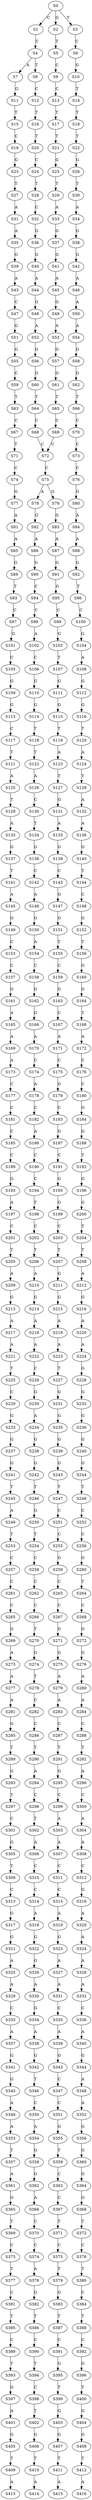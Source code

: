 strict digraph  {
	S0 -> S1 [ label = C ];
	S0 -> S2 [ label = G ];
	S0 -> S3 [ label = T ];
	S1 -> S4 [ label = C ];
	S2 -> S5 [ label = T ];
	S3 -> S6 [ label = C ];
	S4 -> S7 [ label = A ];
	S4 -> S8 [ label = T ];
	S5 -> S9 [ label = C ];
	S6 -> S10 [ label = G ];
	S7 -> S11 [ label = G ];
	S8 -> S12 [ label = C ];
	S9 -> S13 [ label = C ];
	S10 -> S14 [ label = T ];
	S11 -> S15 [ label = T ];
	S12 -> S16 [ label = T ];
	S13 -> S17 [ label = T ];
	S14 -> S18 [ label = T ];
	S15 -> S19 [ label = C ];
	S16 -> S20 [ label = T ];
	S17 -> S21 [ label = T ];
	S18 -> S22 [ label = T ];
	S19 -> S23 [ label = G ];
	S20 -> S24 [ label = C ];
	S21 -> S25 [ label = G ];
	S22 -> S26 [ label = G ];
	S23 -> S27 [ label = T ];
	S24 -> S28 [ label = T ];
	S25 -> S29 [ label = T ];
	S26 -> S30 [ label = T ];
	S27 -> S31 [ label = A ];
	S28 -> S32 [ label = C ];
	S29 -> S33 [ label = A ];
	S30 -> S34 [ label = A ];
	S31 -> S35 [ label = A ];
	S32 -> S36 [ label = G ];
	S33 -> S37 [ label = G ];
	S34 -> S38 [ label = G ];
	S35 -> S39 [ label = G ];
	S36 -> S40 [ label = G ];
	S37 -> S41 [ label = G ];
	S38 -> S42 [ label = G ];
	S39 -> S43 [ label = A ];
	S40 -> S44 [ label = A ];
	S41 -> S45 [ label = A ];
	S42 -> S46 [ label = A ];
	S43 -> S47 [ label = C ];
	S44 -> S48 [ label = G ];
	S45 -> S49 [ label = G ];
	S46 -> S50 [ label = A ];
	S47 -> S51 [ label = G ];
	S48 -> S52 [ label = A ];
	S49 -> S53 [ label = A ];
	S50 -> S54 [ label = A ];
	S51 -> S55 [ label = G ];
	S52 -> S56 [ label = G ];
	S53 -> S57 [ label = G ];
	S54 -> S58 [ label = G ];
	S55 -> S59 [ label = C ];
	S56 -> S60 [ label = G ];
	S57 -> S61 [ label = G ];
	S58 -> S62 [ label = G ];
	S59 -> S63 [ label = T ];
	S60 -> S64 [ label = T ];
	S61 -> S65 [ label = T ];
	S62 -> S66 [ label = T ];
	S63 -> S67 [ label = C ];
	S64 -> S68 [ label = C ];
	S65 -> S69 [ label = C ];
	S66 -> S70 [ label = C ];
	S67 -> S71 [ label = T ];
	S68 -> S72 [ label = C ];
	S69 -> S72 [ label = C ];
	S70 -> S73 [ label = C ];
	S71 -> S74 [ label = C ];
	S72 -> S75 [ label = C ];
	S73 -> S76 [ label = C ];
	S74 -> S77 [ label = G ];
	S75 -> S78 [ label = A ];
	S75 -> S79 [ label = G ];
	S76 -> S80 [ label = G ];
	S77 -> S81 [ label = A ];
	S78 -> S82 [ label = G ];
	S79 -> S83 [ label = G ];
	S80 -> S84 [ label = A ];
	S81 -> S85 [ label = A ];
	S82 -> S86 [ label = A ];
	S83 -> S87 [ label = A ];
	S84 -> S88 [ label = A ];
	S85 -> S89 [ label = G ];
	S86 -> S90 [ label = G ];
	S87 -> S91 [ label = G ];
	S88 -> S92 [ label = G ];
	S89 -> S93 [ label = T ];
	S90 -> S94 [ label = C ];
	S91 -> S95 [ label = G ];
	S92 -> S96 [ label = T ];
	S93 -> S97 [ label = C ];
	S94 -> S98 [ label = C ];
	S95 -> S99 [ label = C ];
	S96 -> S100 [ label = C ];
	S97 -> S101 [ label = G ];
	S98 -> S102 [ label = A ];
	S99 -> S103 [ label = G ];
	S100 -> S104 [ label = G ];
	S101 -> S105 [ label = C ];
	S102 -> S106 [ label = C ];
	S103 -> S107 [ label = T ];
	S104 -> S108 [ label = A ];
	S105 -> S109 [ label = G ];
	S106 -> S110 [ label = G ];
	S107 -> S111 [ label = G ];
	S108 -> S112 [ label = G ];
	S109 -> S113 [ label = G ];
	S110 -> S114 [ label = G ];
	S111 -> S115 [ label = G ];
	S112 -> S116 [ label = G ];
	S113 -> S117 [ label = C ];
	S114 -> S118 [ label = T ];
	S115 -> S119 [ label = T ];
	S116 -> S120 [ label = T ];
	S117 -> S121 [ label = T ];
	S118 -> S122 [ label = T ];
	S119 -> S123 [ label = A ];
	S120 -> S124 [ label = A ];
	S121 -> S125 [ label = A ];
	S122 -> S126 [ label = A ];
	S123 -> S127 [ label = T ];
	S124 -> S128 [ label = T ];
	S125 -> S129 [ label = T ];
	S126 -> S130 [ label = C ];
	S127 -> S131 [ label = G ];
	S128 -> S132 [ label = A ];
	S129 -> S133 [ label = A ];
	S130 -> S134 [ label = T ];
	S131 -> S135 [ label = A ];
	S132 -> S136 [ label = A ];
	S133 -> S137 [ label = G ];
	S134 -> S138 [ label = G ];
	S135 -> S139 [ label = G ];
	S136 -> S140 [ label = G ];
	S137 -> S141 [ label = T ];
	S138 -> S142 [ label = C ];
	S139 -> S143 [ label = C ];
	S140 -> S144 [ label = T ];
	S141 -> S145 [ label = A ];
	S142 -> S146 [ label = A ];
	S143 -> S147 [ label = G ];
	S144 -> S148 [ label = C ];
	S145 -> S149 [ label = G ];
	S146 -> S150 [ label = G ];
	S147 -> S151 [ label = G ];
	S148 -> S152 [ label = G ];
	S149 -> S153 [ label = C ];
	S150 -> S154 [ label = A ];
	S151 -> S155 [ label = T ];
	S152 -> S156 [ label = T ];
	S153 -> S157 [ label = C ];
	S154 -> S158 [ label = C ];
	S155 -> S159 [ label = C ];
	S156 -> S160 [ label = G ];
	S157 -> S161 [ label = G ];
	S158 -> S162 [ label = G ];
	S159 -> S163 [ label = G ];
	S160 -> S164 [ label = G ];
	S161 -> S165 [ label = A ];
	S162 -> S166 [ label = G ];
	S163 -> S167 [ label = C ];
	S164 -> S168 [ label = T ];
	S165 -> S169 [ label = A ];
	S166 -> S170 [ label = A ];
	S167 -> S171 [ label = A ];
	S168 -> S172 [ label = A ];
	S169 -> S173 [ label = A ];
	S170 -> S174 [ label = C ];
	S171 -> S175 [ label = C ];
	S172 -> S176 [ label = C ];
	S173 -> S177 [ label = C ];
	S174 -> S178 [ label = A ];
	S175 -> S179 [ label = G ];
	S176 -> S180 [ label = C ];
	S177 -> S181 [ label = C ];
	S178 -> S182 [ label = C ];
	S179 -> S183 [ label = C ];
	S180 -> S184 [ label = G ];
	S181 -> S185 [ label = C ];
	S182 -> S186 [ label = A ];
	S183 -> S187 [ label = G ];
	S184 -> S188 [ label = G ];
	S185 -> S189 [ label = C ];
	S186 -> S190 [ label = C ];
	S187 -> S191 [ label = C ];
	S188 -> S192 [ label = T ];
	S189 -> S193 [ label = G ];
	S190 -> S194 [ label = C ];
	S191 -> S195 [ label = G ];
	S192 -> S196 [ label = G ];
	S193 -> S197 [ label = A ];
	S194 -> S198 [ label = T ];
	S195 -> S199 [ label = G ];
	S196 -> S200 [ label = G ];
	S197 -> S201 [ label = C ];
	S198 -> S202 [ label = C ];
	S199 -> S203 [ label = C ];
	S200 -> S204 [ label = T ];
	S201 -> S205 [ label = T ];
	S202 -> S206 [ label = T ];
	S203 -> S207 [ label = T ];
	S204 -> S208 [ label = T ];
	S205 -> S209 [ label = A ];
	S206 -> S210 [ label = A ];
	S207 -> S211 [ label = G ];
	S208 -> S212 [ label = A ];
	S209 -> S213 [ label = G ];
	S210 -> S214 [ label = G ];
	S211 -> S215 [ label = G ];
	S212 -> S216 [ label = G ];
	S213 -> S217 [ label = A ];
	S214 -> S218 [ label = A ];
	S215 -> S219 [ label = A ];
	S216 -> S220 [ label = A ];
	S217 -> S221 [ label = A ];
	S218 -> S222 [ label = A ];
	S219 -> S223 [ label = A ];
	S220 -> S224 [ label = A ];
	S221 -> S225 [ label = T ];
	S222 -> S226 [ label = C ];
	S223 -> S227 [ label = T ];
	S224 -> S228 [ label = G ];
	S225 -> S229 [ label = C ];
	S226 -> S230 [ label = G ];
	S227 -> S231 [ label = G ];
	S228 -> S232 [ label = G ];
	S229 -> S233 [ label = G ];
	S230 -> S234 [ label = A ];
	S231 -> S235 [ label = G ];
	S232 -> S236 [ label = G ];
	S233 -> S237 [ label = G ];
	S234 -> S238 [ label = G ];
	S235 -> S239 [ label = G ];
	S236 -> S240 [ label = G ];
	S237 -> S241 [ label = G ];
	S238 -> S242 [ label = G ];
	S239 -> S243 [ label = G ];
	S240 -> S244 [ label = G ];
	S241 -> S245 [ label = T ];
	S242 -> S246 [ label = T ];
	S243 -> S247 [ label = T ];
	S244 -> S248 [ label = T ];
	S245 -> S249 [ label = A ];
	S246 -> S250 [ label = G ];
	S247 -> S251 [ label = C ];
	S248 -> S252 [ label = C ];
	S249 -> S253 [ label = T ];
	S250 -> S254 [ label = T ];
	S251 -> S255 [ label = C ];
	S252 -> S256 [ label = C ];
	S253 -> S257 [ label = C ];
	S254 -> S258 [ label = C ];
	S255 -> S259 [ label = G ];
	S256 -> S260 [ label = G ];
	S257 -> S261 [ label = C ];
	S258 -> S262 [ label = C ];
	S259 -> S263 [ label = C ];
	S260 -> S264 [ label = T ];
	S261 -> S265 [ label = C ];
	S262 -> S266 [ label = C ];
	S263 -> S267 [ label = C ];
	S264 -> S268 [ label = C ];
	S265 -> S269 [ label = G ];
	S266 -> S270 [ label = T ];
	S267 -> S271 [ label = G ];
	S268 -> S272 [ label = G ];
	S269 -> S273 [ label = A ];
	S270 -> S274 [ label = G ];
	S271 -> S275 [ label = G ];
	S272 -> S276 [ label = G ];
	S273 -> S277 [ label = A ];
	S274 -> S278 [ label = T ];
	S275 -> S279 [ label = A ];
	S276 -> S280 [ label = A ];
	S277 -> S281 [ label = A ];
	S278 -> S282 [ label = C ];
	S279 -> S283 [ label = A ];
	S280 -> S284 [ label = A ];
	S281 -> S285 [ label = G ];
	S282 -> S286 [ label = C ];
	S283 -> S287 [ label = C ];
	S284 -> S288 [ label = C ];
	S285 -> S289 [ label = T ];
	S286 -> S290 [ label = T ];
	S287 -> S291 [ label = T ];
	S288 -> S292 [ label = T ];
	S289 -> S293 [ label = G ];
	S290 -> S294 [ label = A ];
	S291 -> S295 [ label = G ];
	S292 -> S296 [ label = A ];
	S293 -> S297 [ label = T ];
	S294 -> S298 [ label = C ];
	S295 -> S299 [ label = C ];
	S296 -> S300 [ label = C ];
	S297 -> S301 [ label = C ];
	S298 -> S302 [ label = T ];
	S299 -> S303 [ label = A ];
	S300 -> S304 [ label = A ];
	S301 -> S305 [ label = G ];
	S302 -> S306 [ label = A ];
	S303 -> S307 [ label = A ];
	S304 -> S308 [ label = A ];
	S305 -> S309 [ label = T ];
	S306 -> S310 [ label = C ];
	S307 -> S311 [ label = C ];
	S308 -> S312 [ label = C ];
	S309 -> S313 [ label = C ];
	S310 -> S314 [ label = C ];
	S311 -> S315 [ label = C ];
	S312 -> S316 [ label = G ];
	S313 -> S317 [ label = G ];
	S314 -> S318 [ label = A ];
	S315 -> S319 [ label = A ];
	S316 -> S320 [ label = A ];
	S317 -> S321 [ label = G ];
	S318 -> S322 [ label = G ];
	S319 -> S323 [ label = G ];
	S320 -> S324 [ label = A ];
	S321 -> S325 [ label = A ];
	S322 -> S326 [ label = G ];
	S323 -> S327 [ label = A ];
	S324 -> S328 [ label = A ];
	S325 -> S329 [ label = A ];
	S326 -> S330 [ label = A ];
	S327 -> S331 [ label = A ];
	S328 -> S332 [ label = A ];
	S329 -> S333 [ label = C ];
	S330 -> S334 [ label = G ];
	S331 -> S335 [ label = C ];
	S332 -> S336 [ label = C ];
	S333 -> S337 [ label = A ];
	S334 -> S338 [ label = A ];
	S335 -> S339 [ label = A ];
	S336 -> S340 [ label = A ];
	S337 -> S341 [ label = G ];
	S338 -> S342 [ label = G ];
	S339 -> S343 [ label = G ];
	S340 -> S344 [ label = G ];
	S341 -> S345 [ label = G ];
	S342 -> S346 [ label = T ];
	S343 -> S347 [ label = C ];
	S344 -> S348 [ label = A ];
	S345 -> S349 [ label = A ];
	S346 -> S350 [ label = C ];
	S347 -> S351 [ label = C ];
	S348 -> S352 [ label = A ];
	S349 -> S353 [ label = A ];
	S350 -> S354 [ label = A ];
	S351 -> S355 [ label = G ];
	S352 -> S356 [ label = G ];
	S353 -> S357 [ label = T ];
	S354 -> S358 [ label = G ];
	S355 -> S359 [ label = T ];
	S356 -> S360 [ label = G ];
	S357 -> S361 [ label = A ];
	S358 -> S362 [ label = G ];
	S359 -> S363 [ label = C ];
	S360 -> S364 [ label = G ];
	S361 -> S365 [ label = G ];
	S362 -> S366 [ label = A ];
	S363 -> S367 [ label = C ];
	S364 -> S368 [ label = G ];
	S365 -> S369 [ label = T ];
	S366 -> S370 [ label = C ];
	S367 -> S371 [ label = T ];
	S368 -> S372 [ label = T ];
	S369 -> S373 [ label = C ];
	S370 -> S374 [ label = C ];
	S371 -> S375 [ label = C ];
	S372 -> S376 [ label = C ];
	S373 -> S377 [ label = T ];
	S374 -> S378 [ label = A ];
	S375 -> S379 [ label = T ];
	S376 -> S380 [ label = T ];
	S377 -> S381 [ label = C ];
	S378 -> S382 [ label = G ];
	S379 -> S383 [ label = G ];
	S380 -> S384 [ label = C ];
	S381 -> S385 [ label = T ];
	S382 -> S386 [ label = T ];
	S383 -> S387 [ label = T ];
	S384 -> S388 [ label = T ];
	S385 -> S389 [ label = C ];
	S386 -> S390 [ label = C ];
	S387 -> S391 [ label = C ];
	S388 -> S392 [ label = C ];
	S389 -> S393 [ label = T ];
	S390 -> S394 [ label = T ];
	S391 -> S395 [ label = G ];
	S392 -> S396 [ label = G ];
	S393 -> S397 [ label = G ];
	S394 -> S398 [ label = C ];
	S395 -> S399 [ label = T ];
	S396 -> S400 [ label = T ];
	S397 -> S401 [ label = A ];
	S398 -> S402 [ label = T ];
	S399 -> S403 [ label = G ];
	S400 -> S404 [ label = G ];
	S401 -> S405 [ label = G ];
	S402 -> S406 [ label = G ];
	S403 -> S407 [ label = G ];
	S404 -> S408 [ label = G ];
	S405 -> S409 [ label = T ];
	S406 -> S410 [ label = T ];
	S407 -> S411 [ label = T ];
	S408 -> S412 [ label = T ];
	S409 -> S413 [ label = A ];
	S410 -> S414 [ label = A ];
	S411 -> S415 [ label = A ];
	S412 -> S416 [ label = A ];
}
